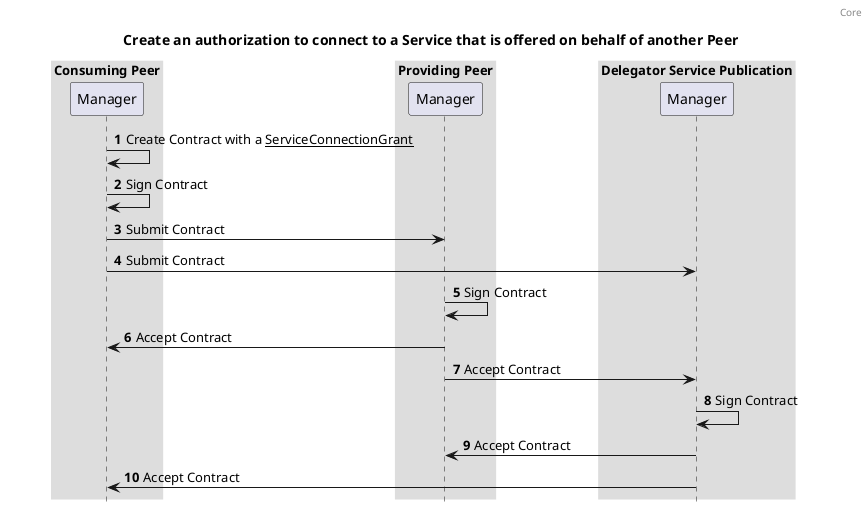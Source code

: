 @startuml

autonumber
header: Core
title: Create an authorization to connect to a Service that is offered on behalf of another Peer

box "Consuming Peer"
  participant "Manager" as managerConsumingPeer
end box

box "Providing Peer"
  participant "Manager" as managerProvidingPeer
end box

box "Delegator Service Publication"
  participant "Manager" as managerDelegatorServicePublication
end box

managerConsumingPeer -> managerConsumingPeer: Create Contract with a __ServiceConnectionGrant__
managerConsumingPeer -> managerConsumingPeer: Sign Contract
managerConsumingPeer -> managerProvidingPeer: Submit Contract
managerConsumingPeer -> managerDelegatorServicePublication: Submit Contract
managerProvidingPeer -> managerProvidingPeer: Sign Contract
managerProvidingPeer -> managerConsumingPeer: Accept Contract
managerProvidingPeer -> managerDelegatorServicePublication: Accept Contract
managerDelegatorServicePublication -> managerDelegatorServicePublication: Sign Contract
managerDelegatorServicePublication -> managerProvidingPeer: Accept Contract
managerDelegatorServicePublication -> managerConsumingPeer: Accept Contract

skinparam sequenceBoxBorderColor #transparent
skinparam boxPadding 50
hide footbox

@enduml
